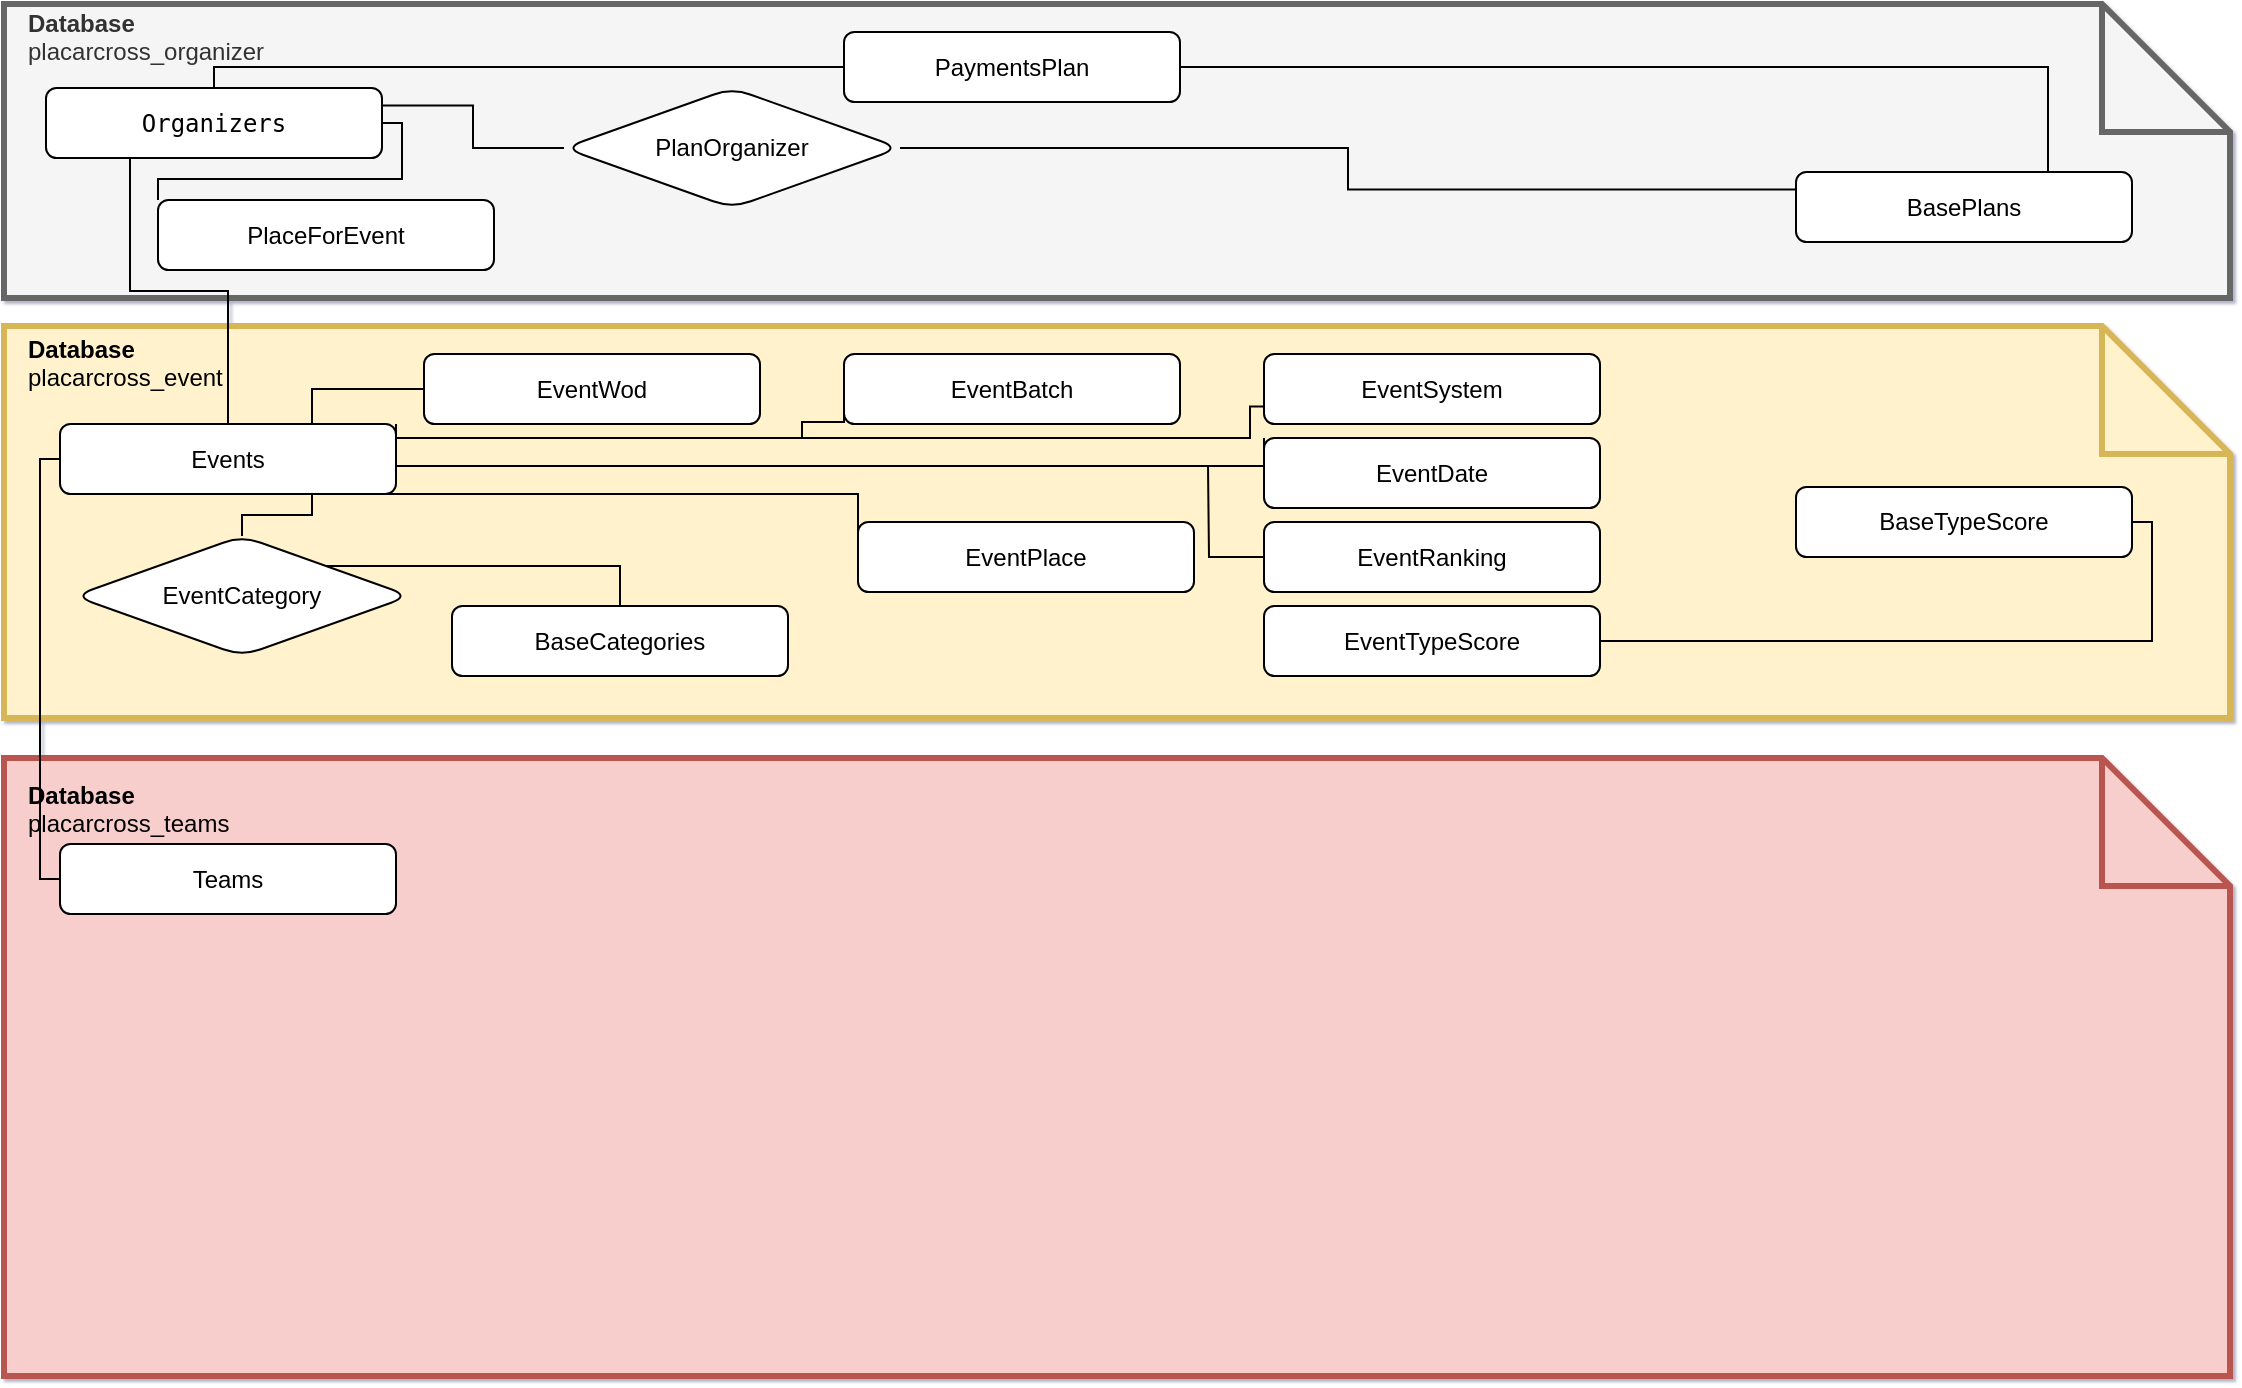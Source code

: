 <mxfile version="20.8.15" type="github">
  <diagram id="C5RBs43oDa-KdzZeNtuy" name="Page-1">
    <mxGraphModel dx="1257" dy="620" grid="1" gridSize="7" guides="1" tooltips="1" connect="1" arrows="1" fold="1" page="1" pageScale="1" pageWidth="1169" pageHeight="827" background="none" math="0" shadow="1">
      <root>
        <mxCell id="WIyWlLk6GJQsqaUBKTNV-0" />
        <mxCell id="WIyWlLk6GJQsqaUBKTNV-1" parent="WIyWlLk6GJQsqaUBKTNV-0" />
        <mxCell id="0Ek0UoOpUPsEoWTmfAK--1" value="&lt;div&gt;&amp;nbsp;&amp;nbsp; &lt;b&gt;Database&lt;/b&gt;&lt;br&gt;&lt;/div&gt;&lt;div&gt;&amp;nbsp;&amp;nbsp; placarcross_event&lt;br&gt;&lt;/div&gt;&lt;div&gt;&lt;br&gt;&lt;/div&gt;&lt;div&gt;&lt;br&gt;&lt;/div&gt;&lt;div&gt;&lt;br&gt;&lt;/div&gt;&lt;div&gt;&lt;br&gt;&lt;/div&gt;&lt;div&gt;&lt;br&gt;&lt;/div&gt;&lt;div&gt;&lt;br&gt;&lt;/div&gt;&lt;div&gt;&lt;br&gt;&lt;/div&gt;&lt;div&gt;&lt;br&gt;&lt;/div&gt;&lt;div&gt;&lt;br&gt;&lt;/div&gt;&lt;div&gt;&lt;br&gt;&lt;/div&gt;&lt;div&gt;&lt;br&gt;&lt;/div&gt;" style="shape=note;size=64;whiteSpace=wrap;html=1;align=left;fillColor=#fff2cc;strokeColor=#d6b656;strokeWidth=3;" vertex="1" parent="WIyWlLk6GJQsqaUBKTNV-1">
          <mxGeometry x="35" y="175" width="1113" height="196" as="geometry" />
        </mxCell>
        <mxCell id="0Ek0UoOpUPsEoWTmfAK--0" value="&lt;div&gt;&amp;nbsp;&amp;nbsp; &lt;b&gt;Database&lt;/b&gt; &lt;br&gt;&lt;/div&gt;&lt;div&gt;&amp;nbsp;&amp;nbsp; placarcross_organizer&lt;br&gt;&lt;/div&gt;&lt;div&gt;&lt;br&gt;&lt;/div&gt;&lt;div&gt;&lt;br&gt;&lt;/div&gt;&lt;div&gt;&lt;br&gt;&lt;/div&gt;&lt;div&gt;&lt;br&gt;&lt;/div&gt;&lt;div&gt;&lt;br&gt;&lt;/div&gt;&lt;div&gt;&lt;br&gt;&lt;/div&gt;&lt;div&gt;&lt;br&gt;&lt;/div&gt;&lt;div&gt;&lt;br&gt;&lt;/div&gt;" style="shape=note;size=64;whiteSpace=wrap;html=1;align=left;fillColor=#f5f5f5;fontColor=#333333;strokeColor=#666666;gradientColor=none;strokeWidth=3;" vertex="1" parent="WIyWlLk6GJQsqaUBKTNV-1">
          <mxGeometry x="35" y="14" width="1113" height="147" as="geometry" />
        </mxCell>
        <mxCell id="lGXxDrAc_BUklxER6Af6-5" value="&lt;pre dir=&quot;ltr&quot; style=&quot;text-align:left&quot; id=&quot;tw-target-text&quot; data-placeholder=&quot;Tradução&quot; class=&quot;tw-data-text tw-text-large tw-ta&quot;&gt;Organizers&lt;/pre&gt;" style="whiteSpace=wrap;html=1;align=center;rounded=1;" parent="WIyWlLk6GJQsqaUBKTNV-1" vertex="1">
          <mxGeometry x="56" y="56" width="168" height="35" as="geometry" />
        </mxCell>
        <mxCell id="lGXxDrAc_BUklxER6Af6-6" value="Events" style="whiteSpace=wrap;html=1;align=center;rounded=1;" parent="WIyWlLk6GJQsqaUBKTNV-1" vertex="1">
          <mxGeometry x="63" y="224" width="168" height="35" as="geometry" />
        </mxCell>
        <mxCell id="lGXxDrAc_BUklxER6Af6-12" value="" style="endArrow=none;html=1;rounded=0;exitX=0.5;exitY=0;exitDx=0;exitDy=0;entryX=0.25;entryY=1;entryDx=0;entryDy=0;edgeStyle=orthogonalEdgeStyle;" parent="WIyWlLk6GJQsqaUBKTNV-1" source="lGXxDrAc_BUklxER6Af6-6" target="lGXxDrAc_BUklxER6Af6-5" edge="1">
          <mxGeometry relative="1" as="geometry">
            <mxPoint x="266" y="287" as="sourcePoint" />
            <mxPoint x="217" y="236.25" as="targetPoint" />
          </mxGeometry>
        </mxCell>
        <mxCell id="lGXxDrAc_BUklxER6Af6-14" value="&lt;div&gt;BasePlans&lt;/div&gt;" style="whiteSpace=wrap;html=1;align=center;rounded=1;" parent="WIyWlLk6GJQsqaUBKTNV-1" vertex="1">
          <mxGeometry x="931" y="98" width="168" height="35" as="geometry" />
        </mxCell>
        <mxCell id="lGXxDrAc_BUklxER6Af6-15" value="&lt;div&gt;PlaceForEvent&lt;/div&gt;" style="whiteSpace=wrap;html=1;align=center;rounded=1;" parent="WIyWlLk6GJQsqaUBKTNV-1" vertex="1">
          <mxGeometry x="112" y="112" width="168" height="35" as="geometry" />
        </mxCell>
        <mxCell id="lGXxDrAc_BUklxER6Af6-20" value="" style="endArrow=none;html=1;rounded=0;entryX=0;entryY=0.5;entryDx=0;entryDy=0;exitX=1;exitY=0.25;exitDx=0;exitDy=0;edgeStyle=orthogonalEdgeStyle;" parent="WIyWlLk6GJQsqaUBKTNV-1" source="lGXxDrAc_BUklxER6Af6-5" target="lGXxDrAc_BUklxER6Af6-21" edge="1">
          <mxGeometry relative="1" as="geometry">
            <mxPoint x="98" y="119" as="sourcePoint" />
            <mxPoint x="217" y="83" as="targetPoint" />
          </mxGeometry>
        </mxCell>
        <mxCell id="lGXxDrAc_BUklxER6Af6-21" value="PlanOrganizer" style="shape=rhombus;perimeter=rhombusPerimeter;whiteSpace=wrap;html=1;align=center;rounded=1;" parent="WIyWlLk6GJQsqaUBKTNV-1" vertex="1">
          <mxGeometry x="315" y="56" width="168" height="60" as="geometry" />
        </mxCell>
        <mxCell id="lGXxDrAc_BUklxER6Af6-22" value="" style="endArrow=none;html=1;rounded=0;entryX=0;entryY=0.25;entryDx=0;entryDy=0;exitX=1;exitY=0.5;exitDx=0;exitDy=0;edgeStyle=orthogonalEdgeStyle;" parent="WIyWlLk6GJQsqaUBKTNV-1" source="lGXxDrAc_BUklxER6Af6-21" target="lGXxDrAc_BUklxER6Af6-14" edge="1">
          <mxGeometry relative="1" as="geometry">
            <mxPoint x="546" y="136" as="sourcePoint" />
            <mxPoint x="732" y="112" as="targetPoint" />
          </mxGeometry>
        </mxCell>
        <mxCell id="lGXxDrAc_BUklxER6Af6-24" value="&lt;div&gt;PaymentsPlan&lt;/div&gt;" style="whiteSpace=wrap;html=1;align=center;rounded=1;" parent="WIyWlLk6GJQsqaUBKTNV-1" vertex="1">
          <mxGeometry x="455" y="28" width="168" height="35" as="geometry" />
        </mxCell>
        <mxCell id="lGXxDrAc_BUklxER6Af6-25" value="" style="endArrow=none;html=1;rounded=0;exitX=0.75;exitY=0;exitDx=0;exitDy=0;edgeStyle=orthogonalEdgeStyle;entryX=1;entryY=0.5;entryDx=0;entryDy=0;" parent="WIyWlLk6GJQsqaUBKTNV-1" source="lGXxDrAc_BUklxER6Af6-14" edge="1" target="lGXxDrAc_BUklxER6Af6-24">
          <mxGeometry relative="1" as="geometry">
            <mxPoint x="490" y="128" as="sourcePoint" />
            <mxPoint x="714" y="56" as="targetPoint" />
          </mxGeometry>
        </mxCell>
        <mxCell id="lGXxDrAc_BUklxER6Af6-26" value="" style="endArrow=none;html=1;rounded=0;entryX=0;entryY=0.5;entryDx=0;entryDy=0;exitX=0.5;exitY=0;exitDx=0;exitDy=0;edgeStyle=orthogonalEdgeStyle;" parent="WIyWlLk6GJQsqaUBKTNV-1" source="lGXxDrAc_BUklxER6Af6-5" target="lGXxDrAc_BUklxER6Af6-24" edge="1">
          <mxGeometry relative="1" as="geometry">
            <mxPoint x="224" y="127.75" as="sourcePoint" />
            <mxPoint x="322" y="128" as="targetPoint" />
          </mxGeometry>
        </mxCell>
        <mxCell id="lGXxDrAc_BUklxER6Af6-27" value="" style="endArrow=none;html=1;rounded=0;entryX=1;entryY=0.5;entryDx=0;entryDy=0;edgeStyle=orthogonalEdgeStyle;exitX=0;exitY=0;exitDx=0;exitDy=0;" parent="WIyWlLk6GJQsqaUBKTNV-1" source="lGXxDrAc_BUklxER6Af6-15" target="lGXxDrAc_BUklxER6Af6-5" edge="1">
          <mxGeometry relative="1" as="geometry">
            <mxPoint x="315" y="182" as="sourcePoint" />
            <mxPoint x="224" y="145.25" as="targetPoint" />
          </mxGeometry>
        </mxCell>
        <mxCell id="lGXxDrAc_BUklxER6Af6-29" value="BaseCategories" style="whiteSpace=wrap;html=1;align=center;rounded=1;" parent="WIyWlLk6GJQsqaUBKTNV-1" vertex="1">
          <mxGeometry x="259" y="315" width="168" height="35" as="geometry" />
        </mxCell>
        <mxCell id="lGXxDrAc_BUklxER6Af6-30" value="" style="endArrow=none;html=1;rounded=0;entryX=0.5;entryY=0;entryDx=0;entryDy=0;exitX=0.75;exitY=1;exitDx=0;exitDy=0;edgeStyle=orthogonalEdgeStyle;" parent="WIyWlLk6GJQsqaUBKTNV-1" source="lGXxDrAc_BUklxER6Af6-6" target="lGXxDrAc_BUklxER6Af6-31" edge="1">
          <mxGeometry relative="1" as="geometry">
            <mxPoint x="231" y="421.75" as="sourcePoint" />
            <mxPoint x="231" y="384" as="targetPoint" />
          </mxGeometry>
        </mxCell>
        <mxCell id="lGXxDrAc_BUklxER6Af6-31" value="EventCategory" style="shape=rhombus;perimeter=rhombusPerimeter;whiteSpace=wrap;html=1;align=center;rounded=1;" parent="WIyWlLk6GJQsqaUBKTNV-1" vertex="1">
          <mxGeometry x="70" y="280" width="168" height="60" as="geometry" />
        </mxCell>
        <mxCell id="lGXxDrAc_BUklxER6Af6-32" value="" style="endArrow=none;html=1;rounded=0;entryX=0.5;entryY=0;entryDx=0;entryDy=0;exitX=1;exitY=0;exitDx=0;exitDy=0;edgeStyle=orthogonalEdgeStyle;" parent="WIyWlLk6GJQsqaUBKTNV-1" source="lGXxDrAc_BUklxER6Af6-31" edge="1" target="lGXxDrAc_BUklxER6Af6-29">
          <mxGeometry relative="1" as="geometry">
            <mxPoint x="560" y="437" as="sourcePoint" />
            <mxPoint x="602" y="421.75" as="targetPoint" />
          </mxGeometry>
        </mxCell>
        <mxCell id="0Ek0UoOpUPsEoWTmfAK--2" value="EventWod" style="whiteSpace=wrap;html=1;align=center;rounded=1;" vertex="1" parent="WIyWlLk6GJQsqaUBKTNV-1">
          <mxGeometry x="245" y="189" width="168" height="35" as="geometry" />
        </mxCell>
        <mxCell id="0Ek0UoOpUPsEoWTmfAK--3" value="" style="endArrow=none;html=1;rounded=0;entryX=0.75;entryY=0;entryDx=0;entryDy=0;exitX=0;exitY=0.5;exitDx=0;exitDy=0;edgeStyle=orthogonalEdgeStyle;" edge="1" parent="WIyWlLk6GJQsqaUBKTNV-1" source="0Ek0UoOpUPsEoWTmfAK--2" target="lGXxDrAc_BUklxER6Af6-6">
          <mxGeometry relative="1" as="geometry">
            <mxPoint x="322" y="234.5" as="sourcePoint" />
            <mxPoint x="231" y="419.5" as="targetPoint" />
          </mxGeometry>
        </mxCell>
        <mxCell id="0Ek0UoOpUPsEoWTmfAK--4" value="EventBatch" style="whiteSpace=wrap;html=1;align=center;rounded=1;" vertex="1" parent="WIyWlLk6GJQsqaUBKTNV-1">
          <mxGeometry x="455" y="189" width="168" height="35" as="geometry" />
        </mxCell>
        <mxCell id="0Ek0UoOpUPsEoWTmfAK--5" value="" style="endArrow=none;html=1;rounded=0;exitX=0;exitY=0.75;exitDx=0;exitDy=0;edgeStyle=orthogonalEdgeStyle;" edge="1" parent="WIyWlLk6GJQsqaUBKTNV-1" source="0Ek0UoOpUPsEoWTmfAK--4">
          <mxGeometry relative="1" as="geometry">
            <mxPoint x="294" y="371" as="sourcePoint" />
            <mxPoint x="434" y="231" as="targetPoint" />
            <Array as="points">
              <mxPoint x="455" y="223" />
            </Array>
          </mxGeometry>
        </mxCell>
        <mxCell id="0Ek0UoOpUPsEoWTmfAK--6" value="EventSystem" style="whiteSpace=wrap;html=1;align=center;rounded=1;" vertex="1" parent="WIyWlLk6GJQsqaUBKTNV-1">
          <mxGeometry x="665" y="189" width="168" height="35" as="geometry" />
        </mxCell>
        <mxCell id="0Ek0UoOpUPsEoWTmfAK--7" value="" style="endArrow=none;html=1;rounded=0;entryX=1;entryY=0;entryDx=0;entryDy=0;exitX=0;exitY=0.75;exitDx=0;exitDy=0;edgeStyle=orthogonalEdgeStyle;" edge="1" parent="WIyWlLk6GJQsqaUBKTNV-1" source="0Ek0UoOpUPsEoWTmfAK--6" target="lGXxDrAc_BUklxER6Af6-6">
          <mxGeometry relative="1" as="geometry">
            <mxPoint x="478" y="372.01" as="sourcePoint" />
            <mxPoint x="391.032" y="394.995" as="targetPoint" />
            <Array as="points">
              <mxPoint x="658" y="231" />
              <mxPoint x="231" y="231" />
            </Array>
          </mxGeometry>
        </mxCell>
        <mxCell id="0Ek0UoOpUPsEoWTmfAK--8" value="EventDate" style="whiteSpace=wrap;html=1;align=center;rounded=1;" vertex="1" parent="WIyWlLk6GJQsqaUBKTNV-1">
          <mxGeometry x="665" y="231" width="168" height="35" as="geometry" />
        </mxCell>
        <mxCell id="0Ek0UoOpUPsEoWTmfAK--9" value="" style="endArrow=none;html=1;rounded=0;exitX=0;exitY=0;exitDx=0;exitDy=0;edgeStyle=orthogonalEdgeStyle;" edge="1" parent="WIyWlLk6GJQsqaUBKTNV-1" source="0Ek0UoOpUPsEoWTmfAK--8">
          <mxGeometry relative="1" as="geometry">
            <mxPoint x="630.0" y="395" as="sourcePoint" />
            <mxPoint x="231" y="245" as="targetPoint" />
            <Array as="points">
              <mxPoint x="665" y="245" />
            </Array>
          </mxGeometry>
        </mxCell>
        <mxCell id="0Ek0UoOpUPsEoWTmfAK--10" value="EventRanking" style="whiteSpace=wrap;html=1;align=center;rounded=1;" vertex="1" parent="WIyWlLk6GJQsqaUBKTNV-1">
          <mxGeometry x="665" y="273" width="168" height="35" as="geometry" />
        </mxCell>
        <mxCell id="0Ek0UoOpUPsEoWTmfAK--13" value="BaseTypeScore" style="whiteSpace=wrap;html=1;align=center;rounded=1;" vertex="1" parent="WIyWlLk6GJQsqaUBKTNV-1">
          <mxGeometry x="931" y="255.5" width="168" height="35" as="geometry" />
        </mxCell>
        <mxCell id="0Ek0UoOpUPsEoWTmfAK--14" value="EventTypeScore" style="whiteSpace=wrap;html=1;align=center;rounded=1;" vertex="1" parent="WIyWlLk6GJQsqaUBKTNV-1">
          <mxGeometry x="665" y="315" width="168" height="35" as="geometry" />
        </mxCell>
        <mxCell id="0Ek0UoOpUPsEoWTmfAK--17" value="" style="endArrow=none;html=1;rounded=0;entryX=1;entryY=0.5;entryDx=0;entryDy=0;edgeStyle=orthogonalEdgeStyle;exitX=1;exitY=0.5;exitDx=0;exitDy=0;" edge="1" parent="WIyWlLk6GJQsqaUBKTNV-1" source="0Ek0UoOpUPsEoWTmfAK--14" target="0Ek0UoOpUPsEoWTmfAK--13">
          <mxGeometry relative="1" as="geometry">
            <mxPoint x="308" y="560" as="sourcePoint" />
            <mxPoint x="385" y="617.75" as="targetPoint" />
          </mxGeometry>
        </mxCell>
        <mxCell id="0Ek0UoOpUPsEoWTmfAK--18" value="&lt;div&gt;EventPlace&lt;/div&gt;" style="whiteSpace=wrap;html=1;align=center;rounded=1;" vertex="1" parent="WIyWlLk6GJQsqaUBKTNV-1">
          <mxGeometry x="462" y="273" width="168" height="35" as="geometry" />
        </mxCell>
        <mxCell id="0Ek0UoOpUPsEoWTmfAK--19" value="" style="endArrow=none;html=1;rounded=0;entryX=0;entryY=0.5;entryDx=0;entryDy=0;edgeStyle=orthogonalEdgeStyle;exitX=0.869;exitY=1;exitDx=0;exitDy=0;exitPerimeter=0;" edge="1" parent="WIyWlLk6GJQsqaUBKTNV-1" source="lGXxDrAc_BUklxER6Af6-6" target="0Ek0UoOpUPsEoWTmfAK--18">
          <mxGeometry relative="1" as="geometry">
            <mxPoint x="231" y="434" as="sourcePoint" />
            <mxPoint x="308" y="491.75" as="targetPoint" />
            <Array as="points">
              <mxPoint x="462" y="259" />
            </Array>
          </mxGeometry>
        </mxCell>
        <mxCell id="0Ek0UoOpUPsEoWTmfAK--20" style="edgeStyle=orthogonalEdgeStyle;rounded=0;orthogonalLoop=1;jettySize=auto;html=1;exitX=0.5;exitY=1;exitDx=0;exitDy=0;" edge="1" parent="WIyWlLk6GJQsqaUBKTNV-1" source="lGXxDrAc_BUklxER6Af6-15" target="lGXxDrAc_BUklxER6Af6-15">
          <mxGeometry relative="1" as="geometry" />
        </mxCell>
        <mxCell id="0Ek0UoOpUPsEoWTmfAK--23" value="" style="endArrow=none;html=1;rounded=0;edgeStyle=orthogonalEdgeStyle;exitX=0;exitY=0.5;exitDx=0;exitDy=0;" edge="1" parent="WIyWlLk6GJQsqaUBKTNV-1" source="0Ek0UoOpUPsEoWTmfAK--10">
          <mxGeometry relative="1" as="geometry">
            <mxPoint x="721" y="420" as="sourcePoint" />
            <mxPoint x="637" y="245" as="targetPoint" />
          </mxGeometry>
        </mxCell>
        <mxCell id="0Ek0UoOpUPsEoWTmfAK--24" value="&lt;div&gt;&amp;nbsp;&amp;nbsp; &lt;b&gt;Database&lt;/b&gt;&lt;br&gt;&lt;/div&gt;&lt;div&gt;&amp;nbsp;&amp;nbsp; placarcross_teams&lt;br&gt;&lt;/div&gt;&lt;div&gt;&lt;br&gt;&lt;/div&gt;&lt;div&gt;&lt;br&gt;&lt;/div&gt;&lt;div&gt;&lt;br&gt;&lt;/div&gt;&lt;div&gt;&lt;br&gt;&lt;/div&gt;&lt;div&gt;&lt;br&gt;&lt;/div&gt;&lt;div&gt;&lt;br&gt;&lt;/div&gt;&lt;div&gt;&lt;br&gt;&lt;/div&gt;&lt;div&gt;&lt;br&gt;&lt;/div&gt;&lt;div&gt;&lt;br&gt;&lt;/div&gt;&lt;div&gt;&lt;br&gt;&lt;/div&gt;&lt;div&gt;&lt;br&gt;&lt;/div&gt;&lt;div&gt;&lt;br&gt;&lt;/div&gt;&lt;div&gt;&lt;br&gt;&lt;/div&gt;&lt;div&gt;&lt;br&gt;&lt;/div&gt;&lt;div&gt;&lt;br&gt;&lt;/div&gt;&lt;div&gt;&lt;br&gt;&lt;/div&gt;&lt;div&gt;&lt;br&gt;&lt;/div&gt;&lt;div&gt;&lt;br&gt;&lt;/div&gt;" style="shape=note;size=64;whiteSpace=wrap;html=1;align=left;fillColor=#f8cecc;strokeColor=#b85450;strokeWidth=3;" vertex="1" parent="WIyWlLk6GJQsqaUBKTNV-1">
          <mxGeometry x="35" y="391" width="1113" height="309" as="geometry" />
        </mxCell>
        <mxCell id="0Ek0UoOpUPsEoWTmfAK--25" value="Teams" style="whiteSpace=wrap;html=1;align=center;rounded=1;" vertex="1" parent="WIyWlLk6GJQsqaUBKTNV-1">
          <mxGeometry x="63" y="434" width="168" height="35" as="geometry" />
        </mxCell>
        <mxCell id="0Ek0UoOpUPsEoWTmfAK--26" value="" style="endArrow=none;html=1;rounded=0;entryX=0;entryY=0.5;entryDx=0;entryDy=0;exitX=0;exitY=0.5;exitDx=0;exitDy=0;edgeStyle=orthogonalEdgeStyle;" edge="1" parent="WIyWlLk6GJQsqaUBKTNV-1" source="0Ek0UoOpUPsEoWTmfAK--25" target="lGXxDrAc_BUklxER6Af6-6">
          <mxGeometry relative="1" as="geometry">
            <mxPoint x="679.0" y="441" as="sourcePoint" />
            <mxPoint x="644" y="462.0" as="targetPoint" />
          </mxGeometry>
        </mxCell>
      </root>
    </mxGraphModel>
  </diagram>
</mxfile>
